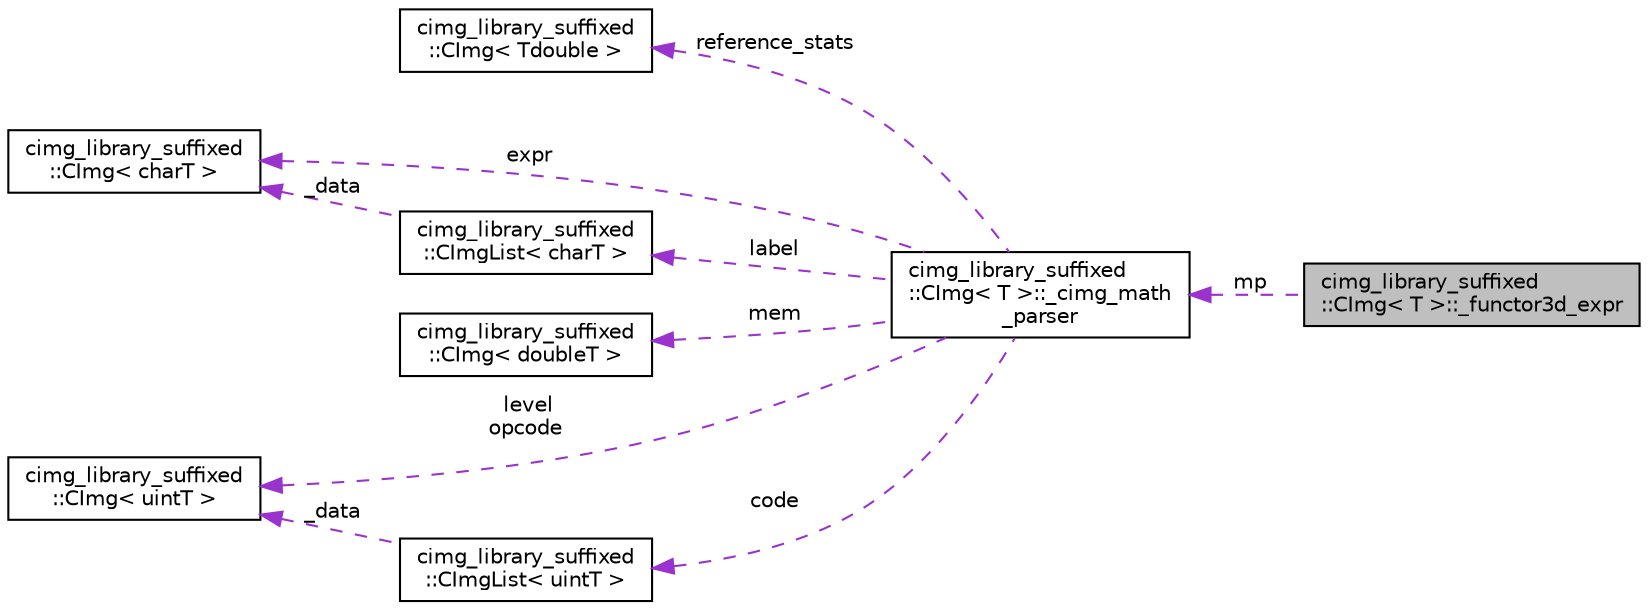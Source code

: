 digraph "cimg_library_suffixed::CImg&lt; T &gt;::_functor3d_expr"
{
  edge [fontname="Helvetica",fontsize="10",labelfontname="Helvetica",labelfontsize="10"];
  node [fontname="Helvetica",fontsize="10",shape=record];
  rankdir="LR";
  Node1 [label="cimg_library_suffixed\l::CImg\< T \>::_functor3d_expr",height=0.2,width=0.4,color="black", fillcolor="grey75", style="filled" fontcolor="black"];
  Node2 -> Node1 [dir="back",color="darkorchid3",fontsize="10",style="dashed",label=" mp" ,fontname="Helvetica"];
  Node2 [label="cimg_library_suffixed\l::CImg\< T \>::_cimg_math\l_parser",height=0.2,width=0.4,color="black", fillcolor="white", style="filled",URL="$structcimg__library__suffixed_1_1_c_img_1_1__cimg__math__parser.html"];
  Node3 -> Node2 [dir="back",color="darkorchid3",fontsize="10",style="dashed",label=" reference_stats" ,fontname="Helvetica"];
  Node3 [label="cimg_library_suffixed\l::CImg\< Tdouble \>",height=0.2,width=0.4,color="black", fillcolor="white", style="filled",URL="$structcimg__library__suffixed_1_1_c_img.html"];
  Node4 -> Node2 [dir="back",color="darkorchid3",fontsize="10",style="dashed",label=" expr" ,fontname="Helvetica"];
  Node4 [label="cimg_library_suffixed\l::CImg\< charT \>",height=0.2,width=0.4,color="black", fillcolor="white", style="filled",URL="$structcimg__library__suffixed_1_1_c_img.html"];
  Node5 -> Node2 [dir="back",color="darkorchid3",fontsize="10",style="dashed",label=" mem" ,fontname="Helvetica"];
  Node5 [label="cimg_library_suffixed\l::CImg\< doubleT \>",height=0.2,width=0.4,color="black", fillcolor="white", style="filled",URL="$structcimg__library__suffixed_1_1_c_img.html"];
  Node6 -> Node2 [dir="back",color="darkorchid3",fontsize="10",style="dashed",label=" code" ,fontname="Helvetica"];
  Node6 [label="cimg_library_suffixed\l::CImgList\< uintT \>",height=0.2,width=0.4,color="black", fillcolor="white", style="filled",URL="$structcimg__library__suffixed_1_1_c_img_list.html"];
  Node7 -> Node6 [dir="back",color="darkorchid3",fontsize="10",style="dashed",label=" _data" ,fontname="Helvetica"];
  Node7 [label="cimg_library_suffixed\l::CImg\< uintT \>",height=0.2,width=0.4,color="black", fillcolor="white", style="filled",URL="$structcimg__library__suffixed_1_1_c_img.html"];
  Node8 -> Node2 [dir="back",color="darkorchid3",fontsize="10",style="dashed",label=" label" ,fontname="Helvetica"];
  Node8 [label="cimg_library_suffixed\l::CImgList\< charT \>",height=0.2,width=0.4,color="black", fillcolor="white", style="filled",URL="$structcimg__library__suffixed_1_1_c_img_list.html"];
  Node4 -> Node8 [dir="back",color="darkorchid3",fontsize="10",style="dashed",label=" _data" ,fontname="Helvetica"];
  Node7 -> Node2 [dir="back",color="darkorchid3",fontsize="10",style="dashed",label=" level\nopcode" ,fontname="Helvetica"];
}
